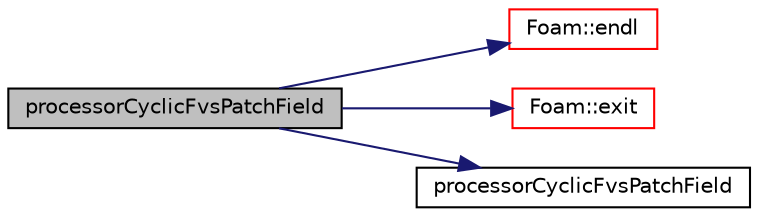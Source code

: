 digraph "processorCyclicFvsPatchField"
{
  bgcolor="transparent";
  edge [fontname="Helvetica",fontsize="10",labelfontname="Helvetica",labelfontsize="10"];
  node [fontname="Helvetica",fontsize="10",shape=record];
  rankdir="LR";
  Node59 [label="processorCyclicFvsPatchField",height=0.2,width=0.4,color="black", fillcolor="grey75", style="filled", fontcolor="black"];
  Node59 -> Node60 [color="midnightblue",fontsize="10",style="solid",fontname="Helvetica"];
  Node60 [label="Foam::endl",height=0.2,width=0.4,color="red",URL="$a21851.html#a2db8fe02a0d3909e9351bb4275b23ce4",tooltip="Add newline and flush stream. "];
  Node59 -> Node62 [color="midnightblue",fontsize="10",style="solid",fontname="Helvetica"];
  Node62 [label="Foam::exit",height=0.2,width=0.4,color="red",URL="$a21851.html#a06ca7250d8e89caf05243ec094843642"];
  Node59 -> Node109 [color="midnightblue",fontsize="10",style="solid",fontname="Helvetica"];
  Node109 [label="processorCyclicFvsPatchField",height=0.2,width=0.4,color="black",URL="$a23225.html#a1e05f0911838c23f5e0688fbc51e49db",tooltip="Construct from patch and internal field. "];
}
